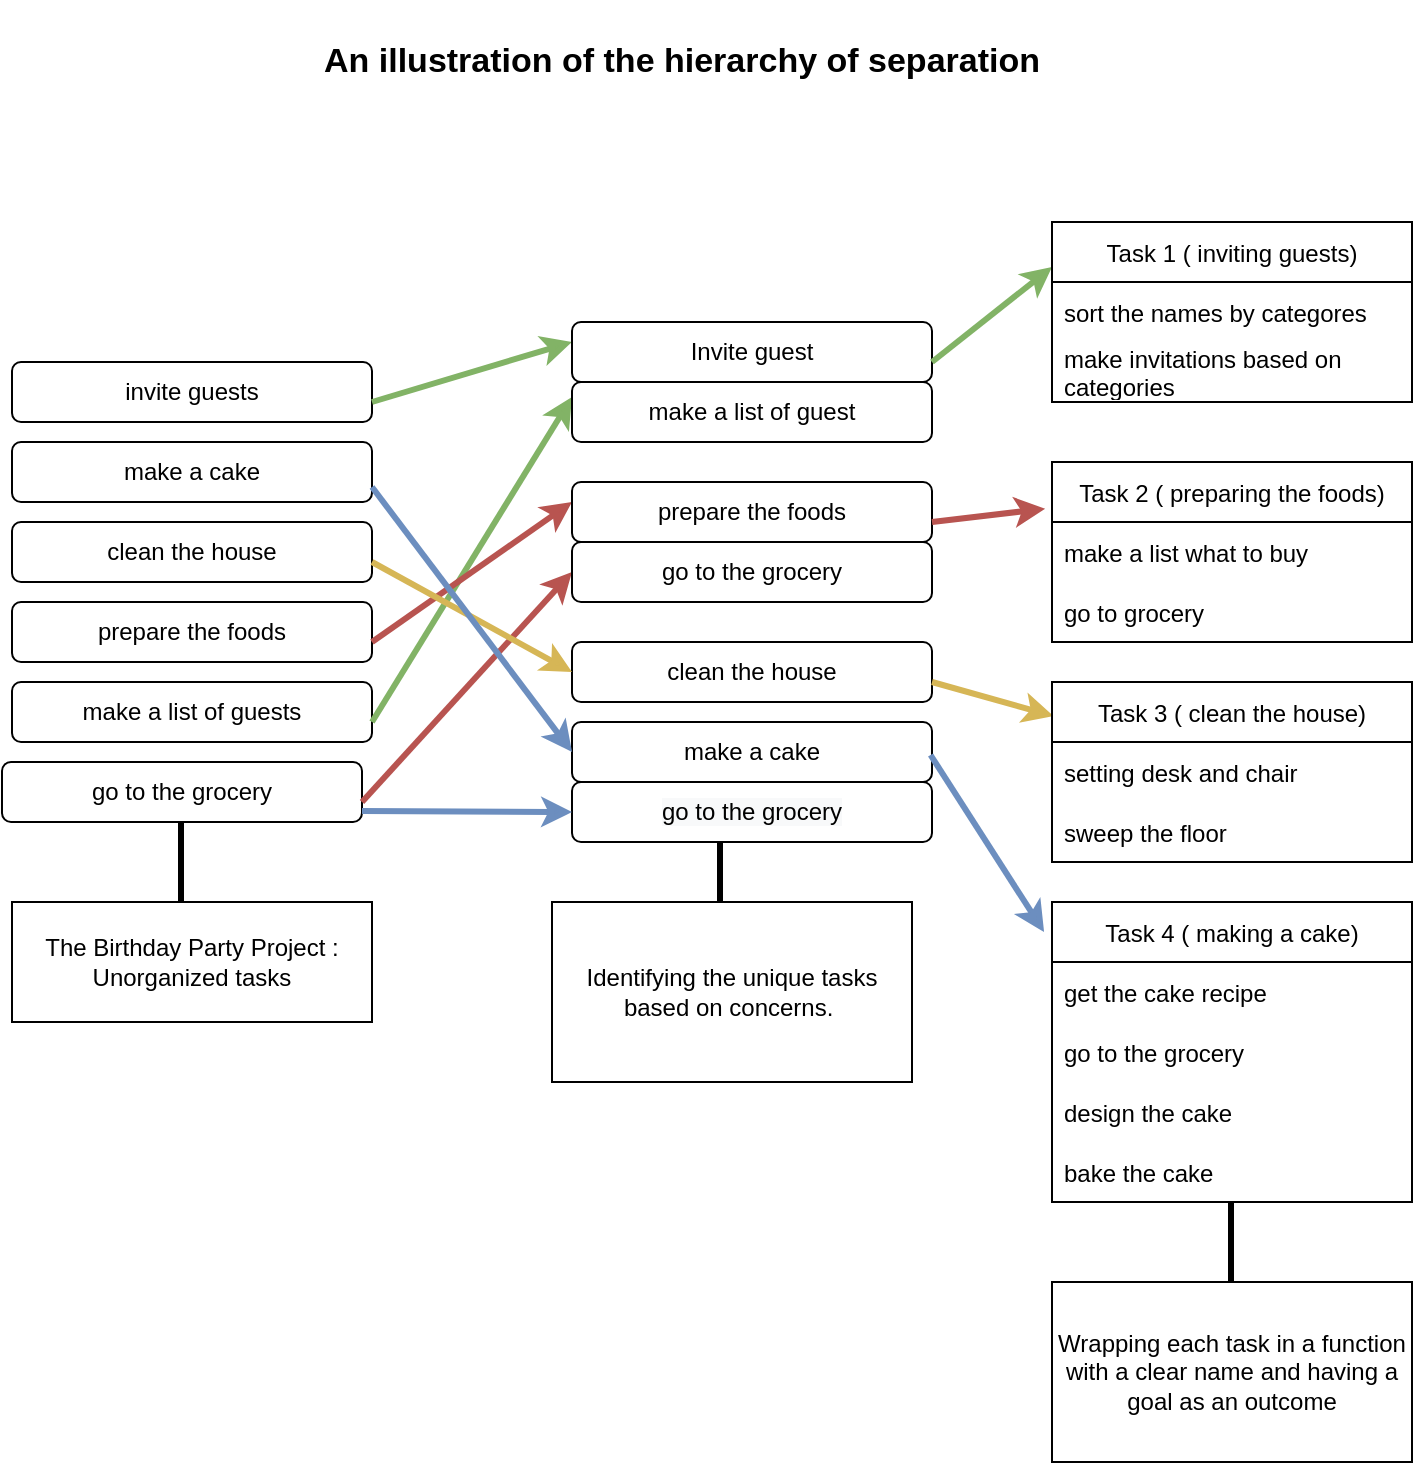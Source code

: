 <mxfile version="15.7.3" type="github">
  <diagram id="Z8oSRFcc_TdXN1HYZ3Sa" name="Page-1">
    <mxGraphModel dx="782" dy="428" grid="1" gridSize="10" guides="1" tooltips="1" connect="1" arrows="1" fold="1" page="1" pageScale="1" pageWidth="850" pageHeight="1100" math="0" shadow="0">
      <root>
        <mxCell id="0" />
        <mxCell id="1" parent="0" />
        <mxCell id="YhBhr4THMw6StiY5WyYQ-9" value="invite guests" style="rounded=1;whiteSpace=wrap;html=1;" parent="1" vertex="1">
          <mxGeometry x="70" y="320" width="180" height="30" as="geometry" />
        </mxCell>
        <mxCell id="YhBhr4THMw6StiY5WyYQ-10" value="make a cake" style="rounded=1;whiteSpace=wrap;html=1;" parent="1" vertex="1">
          <mxGeometry x="70" y="360" width="180" height="30" as="geometry" />
        </mxCell>
        <mxCell id="YhBhr4THMw6StiY5WyYQ-12" value="clean the house" style="rounded=1;whiteSpace=wrap;html=1;" parent="1" vertex="1">
          <mxGeometry x="70" y="400" width="180" height="30" as="geometry" />
        </mxCell>
        <mxCell id="YhBhr4THMw6StiY5WyYQ-13" value="prepare the foods" style="rounded=1;whiteSpace=wrap;html=1;" parent="1" vertex="1">
          <mxGeometry x="70" y="440" width="180" height="30" as="geometry" />
        </mxCell>
        <mxCell id="YhBhr4THMw6StiY5WyYQ-14" value="make a list of guests" style="rounded=1;whiteSpace=wrap;html=1;" parent="1" vertex="1">
          <mxGeometry x="70" y="480" width="180" height="30" as="geometry" />
        </mxCell>
        <mxCell id="YhBhr4THMw6StiY5WyYQ-25" value="go to the grocery" style="rounded=1;whiteSpace=wrap;html=1;" parent="1" vertex="1">
          <mxGeometry x="65" y="520" width="180" height="30" as="geometry" />
        </mxCell>
        <mxCell id="YhBhr4THMw6StiY5WyYQ-51" value="" style="endArrow=classic;html=1;rounded=0;fillColor=#d5e8d4;strokeColor=#82b366;strokeWidth=3;" parent="1" edge="1">
          <mxGeometry width="50" height="50" relative="1" as="geometry">
            <mxPoint x="250" y="340" as="sourcePoint" />
            <mxPoint x="350" y="310" as="targetPoint" />
          </mxGeometry>
        </mxCell>
        <mxCell id="YhBhr4THMw6StiY5WyYQ-52" value="" style="endArrow=classic;html=1;rounded=0;entryX=0;entryY=0.25;entryDx=0;entryDy=0;fillColor=#647687;strokeColor=#82B366;strokeWidth=3;" parent="1" target="YhBhr4THMw6StiY5WyYQ-22" edge="1">
          <mxGeometry width="50" height="50" relative="1" as="geometry">
            <mxPoint x="250" y="500" as="sourcePoint" />
            <mxPoint x="340" y="330" as="targetPoint" />
          </mxGeometry>
        </mxCell>
        <mxCell id="YhBhr4THMw6StiY5WyYQ-54" value="" style="endArrow=classic;html=1;rounded=0;fillColor=#f8cecc;strokeColor=#b85450;strokeWidth=3;" parent="1" edge="1">
          <mxGeometry width="50" height="50" relative="1" as="geometry">
            <mxPoint x="250" y="460" as="sourcePoint" />
            <mxPoint x="350" y="390" as="targetPoint" />
          </mxGeometry>
        </mxCell>
        <mxCell id="YhBhr4THMw6StiY5WyYQ-55" value="" style="endArrow=classic;html=1;rounded=0;entryX=0;entryY=0.5;entryDx=0;entryDy=0;fillColor=#e1d5e7;strokeColor=#B85450;strokeWidth=3;" parent="1" target="YhBhr4THMw6StiY5WyYQ-15" edge="1">
          <mxGeometry width="50" height="50" relative="1" as="geometry">
            <mxPoint x="245" y="540" as="sourcePoint" />
            <mxPoint x="345" y="510" as="targetPoint" />
          </mxGeometry>
        </mxCell>
        <mxCell id="YhBhr4THMw6StiY5WyYQ-15" value="&lt;span&gt;go to the grocery&lt;/span&gt;" style="rounded=1;whiteSpace=wrap;html=1;" parent="1" vertex="1">
          <mxGeometry x="350" y="410" width="180" height="30" as="geometry" />
        </mxCell>
        <mxCell id="YhBhr4THMw6StiY5WyYQ-21" value="Invite guest" style="rounded=1;whiteSpace=wrap;html=1;" parent="1" vertex="1">
          <mxGeometry x="350" y="300" width="180" height="30" as="geometry" />
        </mxCell>
        <mxCell id="YhBhr4THMw6StiY5WyYQ-22" value="make a list of guest" style="rounded=1;whiteSpace=wrap;html=1;" parent="1" vertex="1">
          <mxGeometry x="350" y="330" width="180" height="30" as="geometry" />
        </mxCell>
        <mxCell id="YhBhr4THMw6StiY5WyYQ-23" value="prepare the foods" style="rounded=1;whiteSpace=wrap;html=1;" parent="1" vertex="1">
          <mxGeometry x="350" y="380" width="180" height="30" as="geometry" />
        </mxCell>
        <mxCell id="YhBhr4THMw6StiY5WyYQ-26" value="clean the house" style="rounded=1;whiteSpace=wrap;html=1;" parent="1" vertex="1">
          <mxGeometry x="350" y="460" width="180" height="30" as="geometry" />
        </mxCell>
        <mxCell id="YhBhr4THMw6StiY5WyYQ-28" value="make a cake" style="rounded=1;whiteSpace=wrap;html=1;" parent="1" vertex="1">
          <mxGeometry x="350" y="500" width="180" height="30" as="geometry" />
        </mxCell>
        <mxCell id="YhBhr4THMw6StiY5WyYQ-29" value="&#xa;&#xa;&lt;span style=&quot;color: rgb(0, 0, 0); font-family: helvetica; font-size: 12px; font-style: normal; font-weight: 400; letter-spacing: normal; text-align: center; text-indent: 0px; text-transform: none; word-spacing: 0px; background-color: rgb(248, 249, 250); display: inline; float: none;&quot;&gt;go to the grocery&lt;/span&gt;&#xa;&#xa;" style="rounded=1;whiteSpace=wrap;html=1;" parent="1" vertex="1">
          <mxGeometry x="350" y="530" width="180" height="30" as="geometry" />
        </mxCell>
        <mxCell id="YhBhr4THMw6StiY5WyYQ-57" value="" style="endArrow=classic;html=1;rounded=0;entryX=0;entryY=0.5;entryDx=0;entryDy=0;fillColor=#fff2cc;strokeColor=#d6b656;strokeWidth=3;" parent="1" target="YhBhr4THMw6StiY5WyYQ-26" edge="1">
          <mxGeometry width="50" height="50" relative="1" as="geometry">
            <mxPoint x="250" y="420" as="sourcePoint" />
            <mxPoint x="350" y="390" as="targetPoint" />
          </mxGeometry>
        </mxCell>
        <mxCell id="YhBhr4THMw6StiY5WyYQ-60" value="" style="endArrow=classic;html=1;rounded=0;exitX=1;exitY=0.75;exitDx=0;exitDy=0;fillColor=#dae8fc;strokeColor=#6c8ebf;strokeWidth=3;" parent="1" source="YhBhr4THMw6StiY5WyYQ-10" edge="1">
          <mxGeometry width="50" height="50" relative="1" as="geometry">
            <mxPoint x="245" y="375" as="sourcePoint" />
            <mxPoint x="350" y="515" as="targetPoint" />
          </mxGeometry>
        </mxCell>
        <mxCell id="YhBhr4THMw6StiY5WyYQ-62" value="" style="endArrow=classic;html=1;rounded=0;entryX=0;entryY=0.5;entryDx=0;entryDy=0;fillColor=#76608a;strokeColor=#6C8EBF;strokeWidth=3;" parent="1" target="YhBhr4THMw6StiY5WyYQ-29" edge="1">
          <mxGeometry width="50" height="50" relative="1" as="geometry">
            <mxPoint x="245" y="544.5" as="sourcePoint" />
            <mxPoint x="315" y="544.5" as="targetPoint" />
          </mxGeometry>
        </mxCell>
        <mxCell id="YhBhr4THMw6StiY5WyYQ-63" value="" style="endArrow=classic;html=1;rounded=0;entryX=0;entryY=0.25;entryDx=0;entryDy=0;strokeColor=#82B366;strokeWidth=3;" parent="1" target="YhBhr4THMw6StiY5WyYQ-31" edge="1">
          <mxGeometry width="50" height="50" relative="1" as="geometry">
            <mxPoint x="530" y="320" as="sourcePoint" />
            <mxPoint x="580" y="270" as="targetPoint" />
          </mxGeometry>
        </mxCell>
        <mxCell id="YhBhr4THMw6StiY5WyYQ-65" value="" style="endArrow=classic;html=1;rounded=0;entryX=-0.019;entryY=-0.222;entryDx=0;entryDy=0;entryPerimeter=0;strokeColor=#B85450;strokeWidth=3;" parent="1" edge="1" target="YhBhr4THMw6StiY5WyYQ-39">
          <mxGeometry width="50" height="50" relative="1" as="geometry">
            <mxPoint x="530" y="400" as="sourcePoint" />
            <mxPoint x="590" y="350" as="targetPoint" />
          </mxGeometry>
        </mxCell>
        <mxCell id="YhBhr4THMw6StiY5WyYQ-66" value="" style="endArrow=classic;html=1;rounded=0;entryX=0.004;entryY=0.189;entryDx=0;entryDy=0;entryPerimeter=0;strokeColor=#D6B656;strokeWidth=3;" parent="1" target="YhBhr4THMw6StiY5WyYQ-42" edge="1">
          <mxGeometry width="50" height="50" relative="1" as="geometry">
            <mxPoint x="530" y="480" as="sourcePoint" />
            <mxPoint x="580" y="430" as="targetPoint" />
          </mxGeometry>
        </mxCell>
        <mxCell id="YhBhr4THMw6StiY5WyYQ-68" value="" style="endArrow=classic;html=1;rounded=0;entryX=-0.022;entryY=0.1;entryDx=0;entryDy=0;entryPerimeter=0;strokeColor=#6C8EBF;strokeWidth=3;" parent="1" target="YhBhr4THMw6StiY5WyYQ-46" edge="1">
          <mxGeometry width="50" height="50" relative="1" as="geometry">
            <mxPoint x="529.28" y="516.5" as="sourcePoint" />
            <mxPoint x="590" y="533.51" as="targetPoint" />
          </mxGeometry>
        </mxCell>
        <mxCell id="YhBhr4THMw6StiY5WyYQ-69" value="" style="shape=image;html=1;verticalAlign=top;verticalLabelPosition=bottom;labelBackgroundColor=#ffffff;imageAspect=0;aspect=fixed;image=https://cdn2.iconfinder.com/data/icons/new-year-s-hand-drawn-basic/64/cake-128.png" parent="1" vertex="1">
          <mxGeometry x="120" y="220" width="70" height="70" as="geometry" />
        </mxCell>
        <mxCell id="XaydzStIWkiV39wB9qNz-3" value="Identifying the unique tasks based on concerns.&amp;nbsp;" style="rounded=0;whiteSpace=wrap;html=1;" vertex="1" parent="1">
          <mxGeometry x="340" y="590" width="180" height="90" as="geometry" />
        </mxCell>
        <mxCell id="XaydzStIWkiV39wB9qNz-8" value="The Birthday Party Project :&lt;br&gt;Unorganized tasks" style="rounded=0;whiteSpace=wrap;html=1;" vertex="1" parent="1">
          <mxGeometry x="70" y="590" width="180" height="60" as="geometry" />
        </mxCell>
        <mxCell id="XaydzStIWkiV39wB9qNz-10" value="Wrapping each task in a function with a clear name and having a goal as an outcome" style="rounded=0;whiteSpace=wrap;html=1;" vertex="1" parent="1">
          <mxGeometry x="590" y="780" width="180" height="90" as="geometry" />
        </mxCell>
        <mxCell id="XaydzStIWkiV39wB9qNz-17" value="An illustration of the hierarchy of separation" style="rounded=0;fontSize=17;fontStyle=1;fontColor=default;labelBorderColor=none;labelBackgroundColor=default;whiteSpace=wrap;html=1;strokeColor=#FFFFFF;" vertex="1" parent="1">
          <mxGeometry x="195" y="140" width="420" height="60" as="geometry" />
        </mxCell>
        <mxCell id="YhBhr4THMw6StiY5WyYQ-31" value="Task 1 ( inviting guests)" style="swimlane;fontStyle=0;childLayout=stackLayout;horizontal=1;startSize=30;horizontalStack=0;resizeParent=1;resizeParentMax=0;resizeLast=0;collapsible=1;marginBottom=0;" parent="1" vertex="1">
          <mxGeometry x="590" y="250" width="180" height="90" as="geometry" />
        </mxCell>
        <mxCell id="YhBhr4THMw6StiY5WyYQ-34" value="sort the names by categores" style="text;strokeColor=none;fillColor=none;align=left;verticalAlign=middle;spacingLeft=4;spacingRight=4;overflow=hidden;points=[[0,0.5],[1,0.5]];portConstraint=eastwest;rotatable=0;" parent="YhBhr4THMw6StiY5WyYQ-31" vertex="1">
          <mxGeometry y="30" width="180" height="30" as="geometry" />
        </mxCell>
        <mxCell id="YhBhr4THMw6StiY5WyYQ-37" value="make invitations based on &#xa;categories" style="text;strokeColor=none;fillColor=none;align=left;verticalAlign=middle;spacingLeft=4;spacingRight=4;overflow=hidden;points=[[0,0.5],[1,0.5]];portConstraint=eastwest;rotatable=0;" parent="YhBhr4THMw6StiY5WyYQ-31" vertex="1">
          <mxGeometry y="60" width="180" height="30" as="geometry" />
        </mxCell>
        <mxCell id="YhBhr4THMw6StiY5WyYQ-42" value="Task 3 ( clean the house)" style="swimlane;fontStyle=0;childLayout=stackLayout;horizontal=1;startSize=30;horizontalStack=0;resizeParent=1;resizeParentMax=0;resizeLast=0;collapsible=1;marginBottom=0;" parent="1" vertex="1">
          <mxGeometry x="590" y="480" width="180" height="90" as="geometry" />
        </mxCell>
        <mxCell id="YhBhr4THMw6StiY5WyYQ-44" value="setting desk and chair" style="text;strokeColor=none;fillColor=none;align=left;verticalAlign=middle;spacingLeft=4;spacingRight=4;overflow=hidden;points=[[0,0.5],[1,0.5]];portConstraint=eastwest;rotatable=0;" parent="YhBhr4THMw6StiY5WyYQ-42" vertex="1">
          <mxGeometry y="30" width="180" height="30" as="geometry" />
        </mxCell>
        <mxCell id="YhBhr4THMw6StiY5WyYQ-43" value="sweep the floor" style="text;strokeColor=none;fillColor=none;align=left;verticalAlign=middle;spacingLeft=4;spacingRight=4;overflow=hidden;points=[[0,0.5],[1,0.5]];portConstraint=eastwest;rotatable=0;" parent="YhBhr4THMw6StiY5WyYQ-42" vertex="1">
          <mxGeometry y="60" width="180" height="30" as="geometry" />
        </mxCell>
        <mxCell id="YhBhr4THMw6StiY5WyYQ-46" value="Task 4 ( making a cake)" style="swimlane;fontStyle=0;childLayout=stackLayout;horizontal=1;startSize=30;horizontalStack=0;resizeParent=1;resizeParentMax=0;resizeLast=0;collapsible=1;marginBottom=0;" parent="1" vertex="1">
          <mxGeometry x="590" y="590" width="180" height="150" as="geometry" />
        </mxCell>
        <mxCell id="YhBhr4THMw6StiY5WyYQ-47" value="get the cake recipe" style="text;strokeColor=none;fillColor=none;align=left;verticalAlign=middle;spacingLeft=4;spacingRight=4;overflow=hidden;points=[[0,0.5],[1,0.5]];portConstraint=eastwest;rotatable=0;" parent="YhBhr4THMw6StiY5WyYQ-46" vertex="1">
          <mxGeometry y="30" width="180" height="30" as="geometry" />
        </mxCell>
        <mxCell id="YhBhr4THMw6StiY5WyYQ-48" value="go to the grocery" style="text;strokeColor=none;fillColor=none;align=left;verticalAlign=middle;spacingLeft=4;spacingRight=4;overflow=hidden;points=[[0,0.5],[1,0.5]];portConstraint=eastwest;rotatable=0;" parent="YhBhr4THMw6StiY5WyYQ-46" vertex="1">
          <mxGeometry y="60" width="180" height="30" as="geometry" />
        </mxCell>
        <mxCell id="YhBhr4THMw6StiY5WyYQ-49" value="design the cake" style="text;strokeColor=none;fillColor=none;align=left;verticalAlign=middle;spacingLeft=4;spacingRight=4;overflow=hidden;points=[[0,0.5],[1,0.5]];portConstraint=eastwest;rotatable=0;" parent="YhBhr4THMw6StiY5WyYQ-46" vertex="1">
          <mxGeometry y="90" width="180" height="30" as="geometry" />
        </mxCell>
        <mxCell id="YhBhr4THMw6StiY5WyYQ-50" value="bake the cake" style="text;strokeColor=none;fillColor=none;align=left;verticalAlign=middle;spacingLeft=4;spacingRight=4;overflow=hidden;points=[[0,0.5],[1,0.5]];portConstraint=eastwest;rotatable=0;" parent="YhBhr4THMw6StiY5WyYQ-46" vertex="1">
          <mxGeometry y="120" width="180" height="30" as="geometry" />
        </mxCell>
        <mxCell id="YhBhr4THMw6StiY5WyYQ-38" value="Task 2 ( preparing the foods)" style="swimlane;fontStyle=0;childLayout=stackLayout;horizontal=1;startSize=30;horizontalStack=0;resizeParent=1;resizeParentMax=0;resizeLast=0;collapsible=1;marginBottom=0;" parent="1" vertex="1">
          <mxGeometry x="590" y="370" width="180" height="90" as="geometry" />
        </mxCell>
        <mxCell id="YhBhr4THMw6StiY5WyYQ-39" value="make a list what to buy" style="text;strokeColor=none;fillColor=none;align=left;verticalAlign=middle;spacingLeft=4;spacingRight=4;overflow=hidden;points=[[0,0.5],[1,0.5]];portConstraint=eastwest;rotatable=0;" parent="YhBhr4THMw6StiY5WyYQ-38" vertex="1">
          <mxGeometry y="30" width="180" height="30" as="geometry" />
        </mxCell>
        <mxCell id="YhBhr4THMw6StiY5WyYQ-40" value="go to grocery" style="text;strokeColor=none;fillColor=none;align=left;verticalAlign=middle;spacingLeft=4;spacingRight=4;overflow=hidden;points=[[0,0.5],[1,0.5]];portConstraint=eastwest;rotatable=0;" parent="YhBhr4THMw6StiY5WyYQ-38" vertex="1">
          <mxGeometry y="60" width="180" height="30" as="geometry" />
        </mxCell>
        <mxCell id="XaydzStIWkiV39wB9qNz-20" value="" style="endArrow=none;html=1;rounded=0;fontSize=17;fontColor=default;strokeColor=#000000;strokeWidth=3;" edge="1" parent="1">
          <mxGeometry width="50" height="50" relative="1" as="geometry">
            <mxPoint x="154.5" y="590" as="sourcePoint" />
            <mxPoint x="154.5" y="550" as="targetPoint" />
          </mxGeometry>
        </mxCell>
        <mxCell id="XaydzStIWkiV39wB9qNz-21" value="" style="endArrow=none;html=1;rounded=0;fontSize=17;fontColor=default;strokeColor=#000000;strokeWidth=3;" edge="1" parent="1">
          <mxGeometry width="50" height="50" relative="1" as="geometry">
            <mxPoint x="424" y="590" as="sourcePoint" />
            <mxPoint x="424" y="560" as="targetPoint" />
          </mxGeometry>
        </mxCell>
        <mxCell id="XaydzStIWkiV39wB9qNz-22" value="" style="endArrow=none;html=1;rounded=0;fontSize=17;fontColor=default;strokeColor=#000000;strokeWidth=3;" edge="1" parent="1">
          <mxGeometry width="50" height="50" relative="1" as="geometry">
            <mxPoint x="679.5" y="780" as="sourcePoint" />
            <mxPoint x="679.5" y="740" as="targetPoint" />
          </mxGeometry>
        </mxCell>
      </root>
    </mxGraphModel>
  </diagram>
</mxfile>
